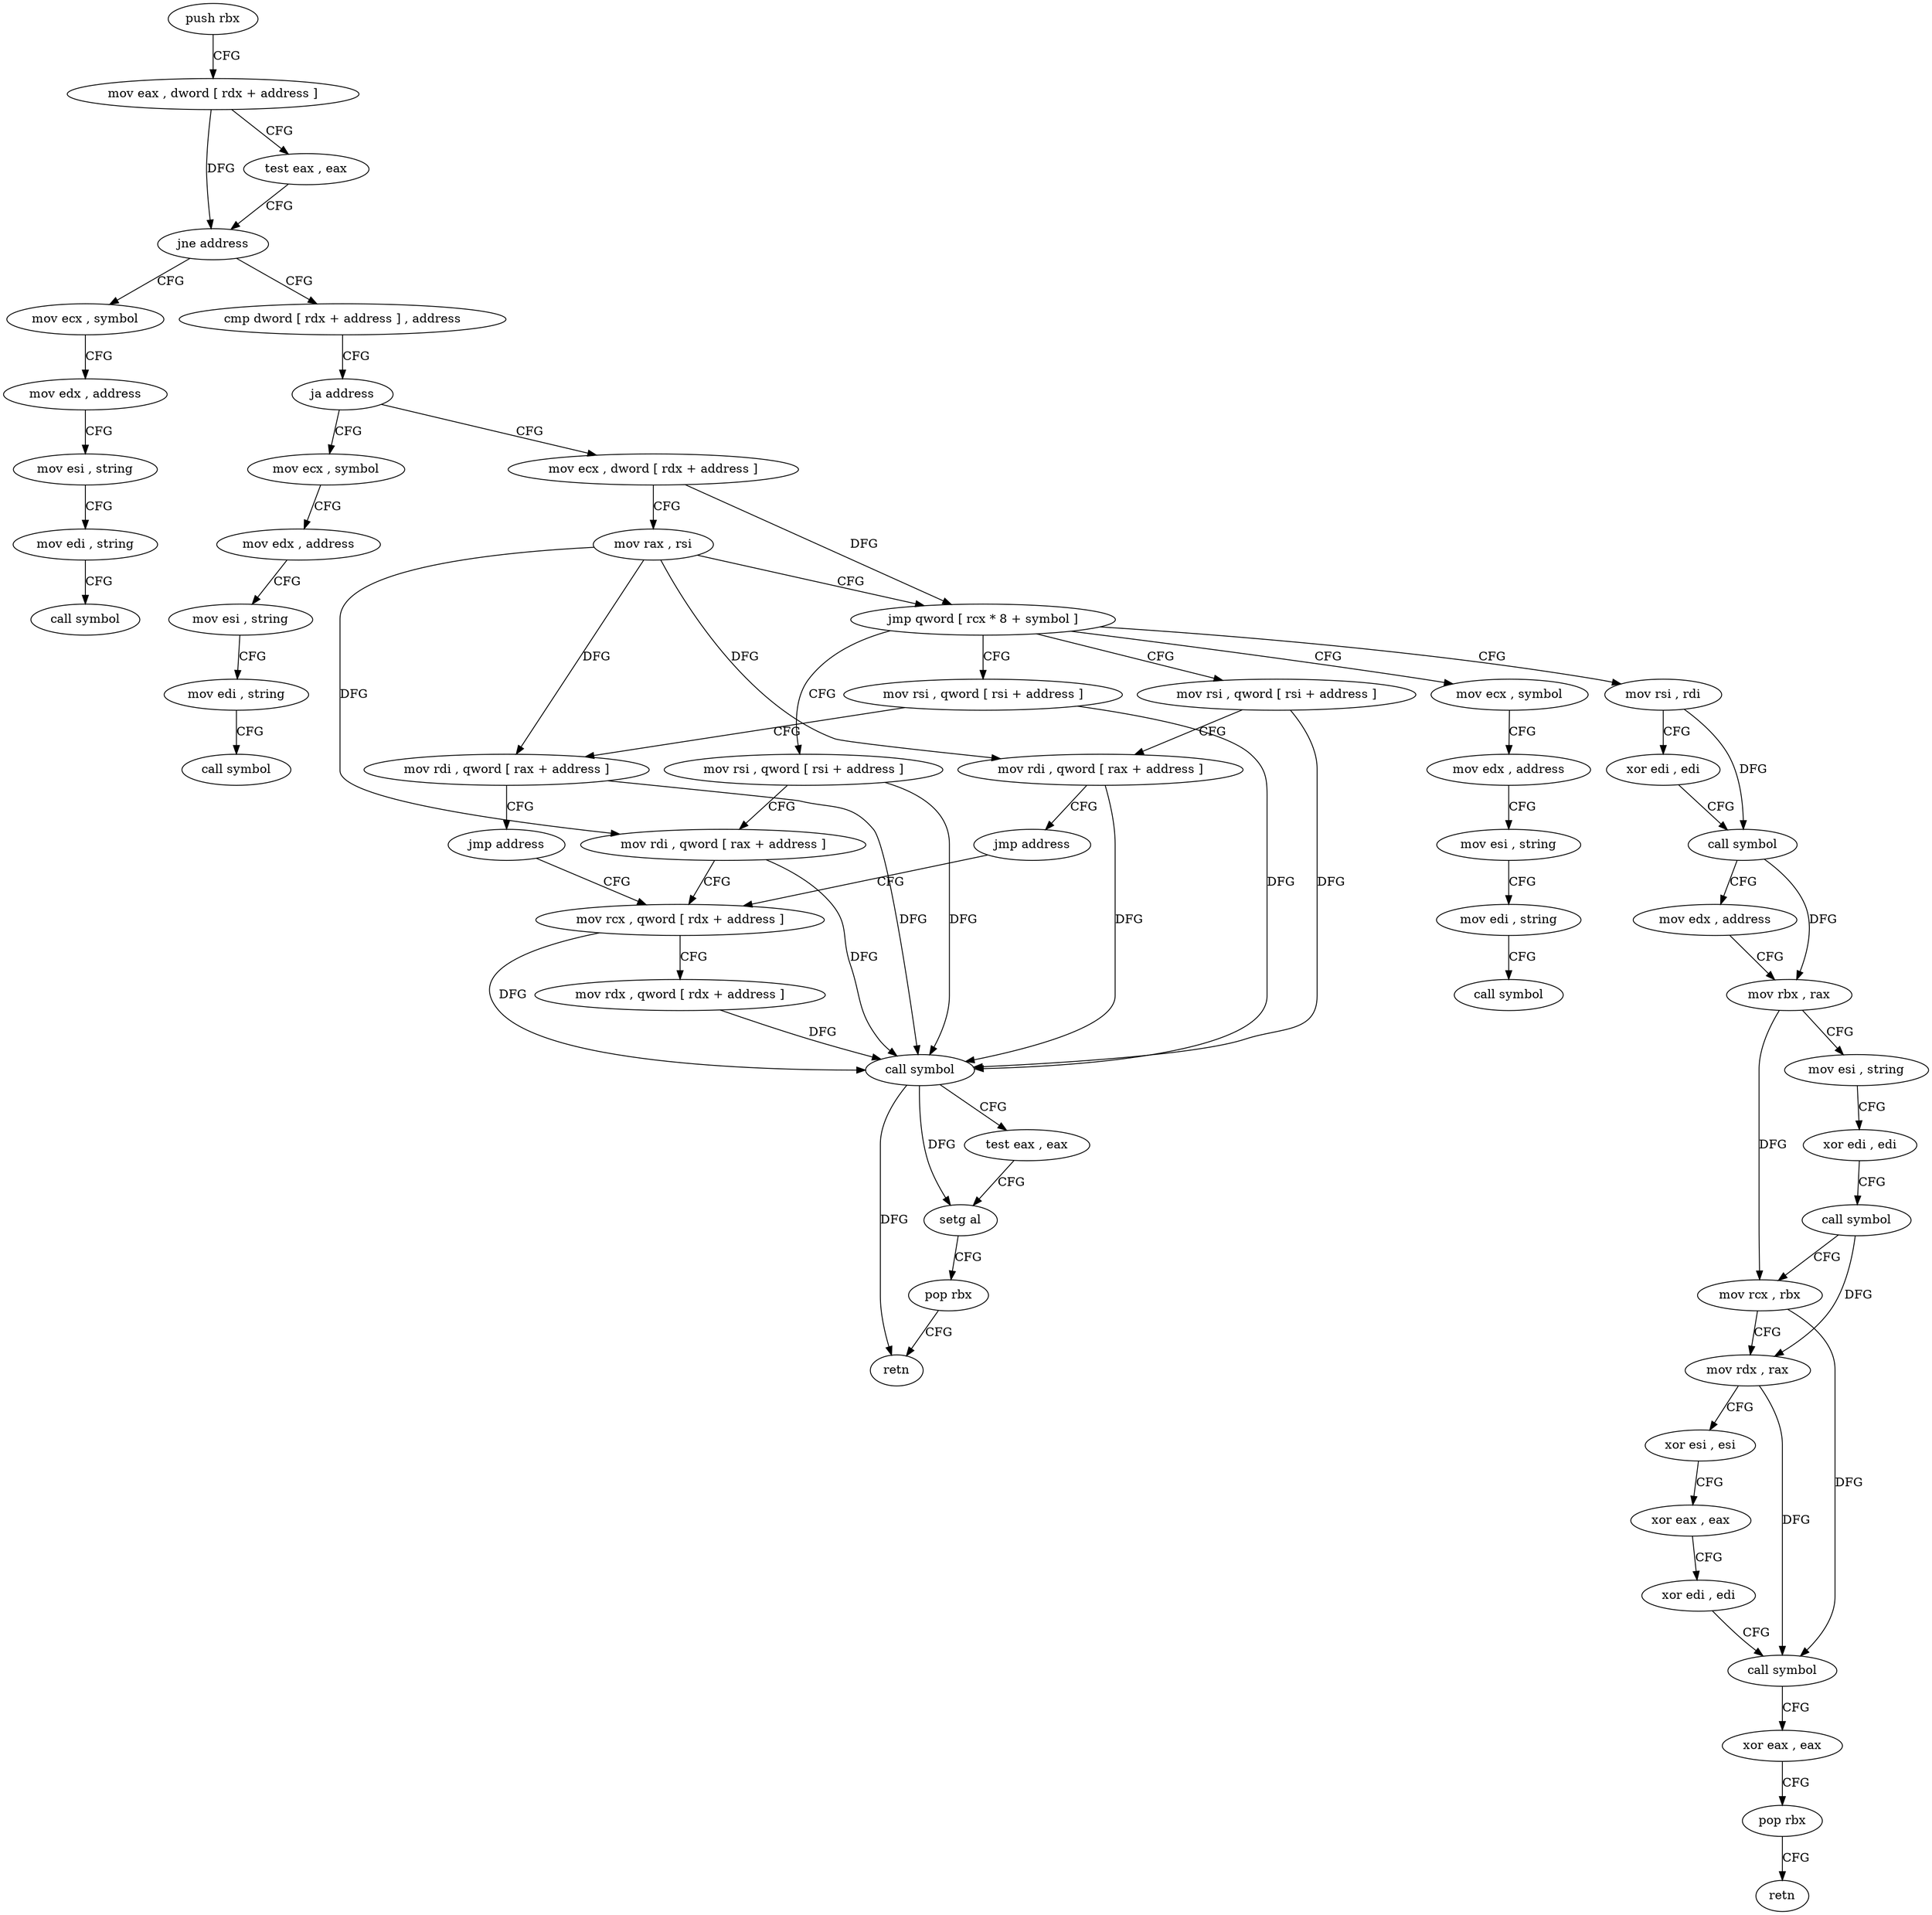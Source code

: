 digraph "func" {
"4215472" [label = "push rbx" ]
"4215473" [label = "mov eax , dword [ rdx + address ]" ]
"4215476" [label = "test eax , eax" ]
"4215478" [label = "jne address" ]
"4215682" [label = "mov ecx , symbol" ]
"4215484" [label = "cmp dword [ rdx + address ] , address" ]
"4215687" [label = "mov edx , address" ]
"4215692" [label = "mov esi , string" ]
"4215697" [label = "mov edi , string" ]
"4215702" [label = "call symbol" ]
"4215488" [label = "ja address" ]
"4215632" [label = "mov ecx , symbol" ]
"4215494" [label = "mov ecx , dword [ rdx + address ]" ]
"4215637" [label = "mov edx , address" ]
"4215642" [label = "mov esi , string" ]
"4215647" [label = "mov edi , string" ]
"4215652" [label = "call symbol" ]
"4215497" [label = "mov rax , rsi" ]
"4215500" [label = "jmp qword [ rcx * 8 + symbol ]" ]
"4215512" [label = "mov rsi , qword [ rsi + address ]" ]
"4215544" [label = "mov rsi , qword [ rsi + address ]" ]
"4215560" [label = "mov rsi , rdi" ]
"4215616" [label = "mov rsi , qword [ rsi + address ]" ]
"4215657" [label = "mov ecx , symbol" ]
"4215516" [label = "mov rdi , qword [ rax + address ]" ]
"4215520" [label = "mov rcx , qword [ rdx + address ]" ]
"4215548" [label = "mov rdi , qword [ rax + address ]" ]
"4215552" [label = "jmp address" ]
"4215563" [label = "xor edi , edi" ]
"4215565" [label = "call symbol" ]
"4215570" [label = "mov edx , address" ]
"4215575" [label = "mov rbx , rax" ]
"4215578" [label = "mov esi , string" ]
"4215583" [label = "xor edi , edi" ]
"4215585" [label = "call symbol" ]
"4215590" [label = "mov rcx , rbx" ]
"4215593" [label = "mov rdx , rax" ]
"4215596" [label = "xor esi , esi" ]
"4215598" [label = "xor eax , eax" ]
"4215600" [label = "xor edi , edi" ]
"4215602" [label = "call symbol" ]
"4215607" [label = "xor eax , eax" ]
"4215609" [label = "pop rbx" ]
"4215610" [label = "retn" ]
"4215620" [label = "mov rdi , qword [ rax + address ]" ]
"4215624" [label = "jmp address" ]
"4215662" [label = "mov edx , address" ]
"4215667" [label = "mov esi , string" ]
"4215672" [label = "mov edi , string" ]
"4215677" [label = "call symbol" ]
"4215524" [label = "mov rdx , qword [ rdx + address ]" ]
"4215528" [label = "call symbol" ]
"4215533" [label = "test eax , eax" ]
"4215535" [label = "setg al" ]
"4215538" [label = "pop rbx" ]
"4215539" [label = "retn" ]
"4215472" -> "4215473" [ label = "CFG" ]
"4215473" -> "4215476" [ label = "CFG" ]
"4215473" -> "4215478" [ label = "DFG" ]
"4215476" -> "4215478" [ label = "CFG" ]
"4215478" -> "4215682" [ label = "CFG" ]
"4215478" -> "4215484" [ label = "CFG" ]
"4215682" -> "4215687" [ label = "CFG" ]
"4215484" -> "4215488" [ label = "CFG" ]
"4215687" -> "4215692" [ label = "CFG" ]
"4215692" -> "4215697" [ label = "CFG" ]
"4215697" -> "4215702" [ label = "CFG" ]
"4215488" -> "4215632" [ label = "CFG" ]
"4215488" -> "4215494" [ label = "CFG" ]
"4215632" -> "4215637" [ label = "CFG" ]
"4215494" -> "4215497" [ label = "CFG" ]
"4215494" -> "4215500" [ label = "DFG" ]
"4215637" -> "4215642" [ label = "CFG" ]
"4215642" -> "4215647" [ label = "CFG" ]
"4215647" -> "4215652" [ label = "CFG" ]
"4215497" -> "4215500" [ label = "CFG" ]
"4215497" -> "4215516" [ label = "DFG" ]
"4215497" -> "4215548" [ label = "DFG" ]
"4215497" -> "4215620" [ label = "DFG" ]
"4215500" -> "4215512" [ label = "CFG" ]
"4215500" -> "4215544" [ label = "CFG" ]
"4215500" -> "4215560" [ label = "CFG" ]
"4215500" -> "4215616" [ label = "CFG" ]
"4215500" -> "4215657" [ label = "CFG" ]
"4215512" -> "4215516" [ label = "CFG" ]
"4215512" -> "4215528" [ label = "DFG" ]
"4215544" -> "4215548" [ label = "CFG" ]
"4215544" -> "4215528" [ label = "DFG" ]
"4215560" -> "4215563" [ label = "CFG" ]
"4215560" -> "4215565" [ label = "DFG" ]
"4215616" -> "4215620" [ label = "CFG" ]
"4215616" -> "4215528" [ label = "DFG" ]
"4215657" -> "4215662" [ label = "CFG" ]
"4215516" -> "4215520" [ label = "CFG" ]
"4215516" -> "4215528" [ label = "DFG" ]
"4215520" -> "4215524" [ label = "CFG" ]
"4215520" -> "4215528" [ label = "DFG" ]
"4215548" -> "4215552" [ label = "CFG" ]
"4215548" -> "4215528" [ label = "DFG" ]
"4215552" -> "4215520" [ label = "CFG" ]
"4215563" -> "4215565" [ label = "CFG" ]
"4215565" -> "4215570" [ label = "CFG" ]
"4215565" -> "4215575" [ label = "DFG" ]
"4215570" -> "4215575" [ label = "CFG" ]
"4215575" -> "4215578" [ label = "CFG" ]
"4215575" -> "4215590" [ label = "DFG" ]
"4215578" -> "4215583" [ label = "CFG" ]
"4215583" -> "4215585" [ label = "CFG" ]
"4215585" -> "4215590" [ label = "CFG" ]
"4215585" -> "4215593" [ label = "DFG" ]
"4215590" -> "4215593" [ label = "CFG" ]
"4215590" -> "4215602" [ label = "DFG" ]
"4215593" -> "4215596" [ label = "CFG" ]
"4215593" -> "4215602" [ label = "DFG" ]
"4215596" -> "4215598" [ label = "CFG" ]
"4215598" -> "4215600" [ label = "CFG" ]
"4215600" -> "4215602" [ label = "CFG" ]
"4215602" -> "4215607" [ label = "CFG" ]
"4215607" -> "4215609" [ label = "CFG" ]
"4215609" -> "4215610" [ label = "CFG" ]
"4215620" -> "4215624" [ label = "CFG" ]
"4215620" -> "4215528" [ label = "DFG" ]
"4215624" -> "4215520" [ label = "CFG" ]
"4215662" -> "4215667" [ label = "CFG" ]
"4215667" -> "4215672" [ label = "CFG" ]
"4215672" -> "4215677" [ label = "CFG" ]
"4215524" -> "4215528" [ label = "DFG" ]
"4215528" -> "4215533" [ label = "CFG" ]
"4215528" -> "4215535" [ label = "DFG" ]
"4215528" -> "4215539" [ label = "DFG" ]
"4215533" -> "4215535" [ label = "CFG" ]
"4215535" -> "4215538" [ label = "CFG" ]
"4215538" -> "4215539" [ label = "CFG" ]
}
